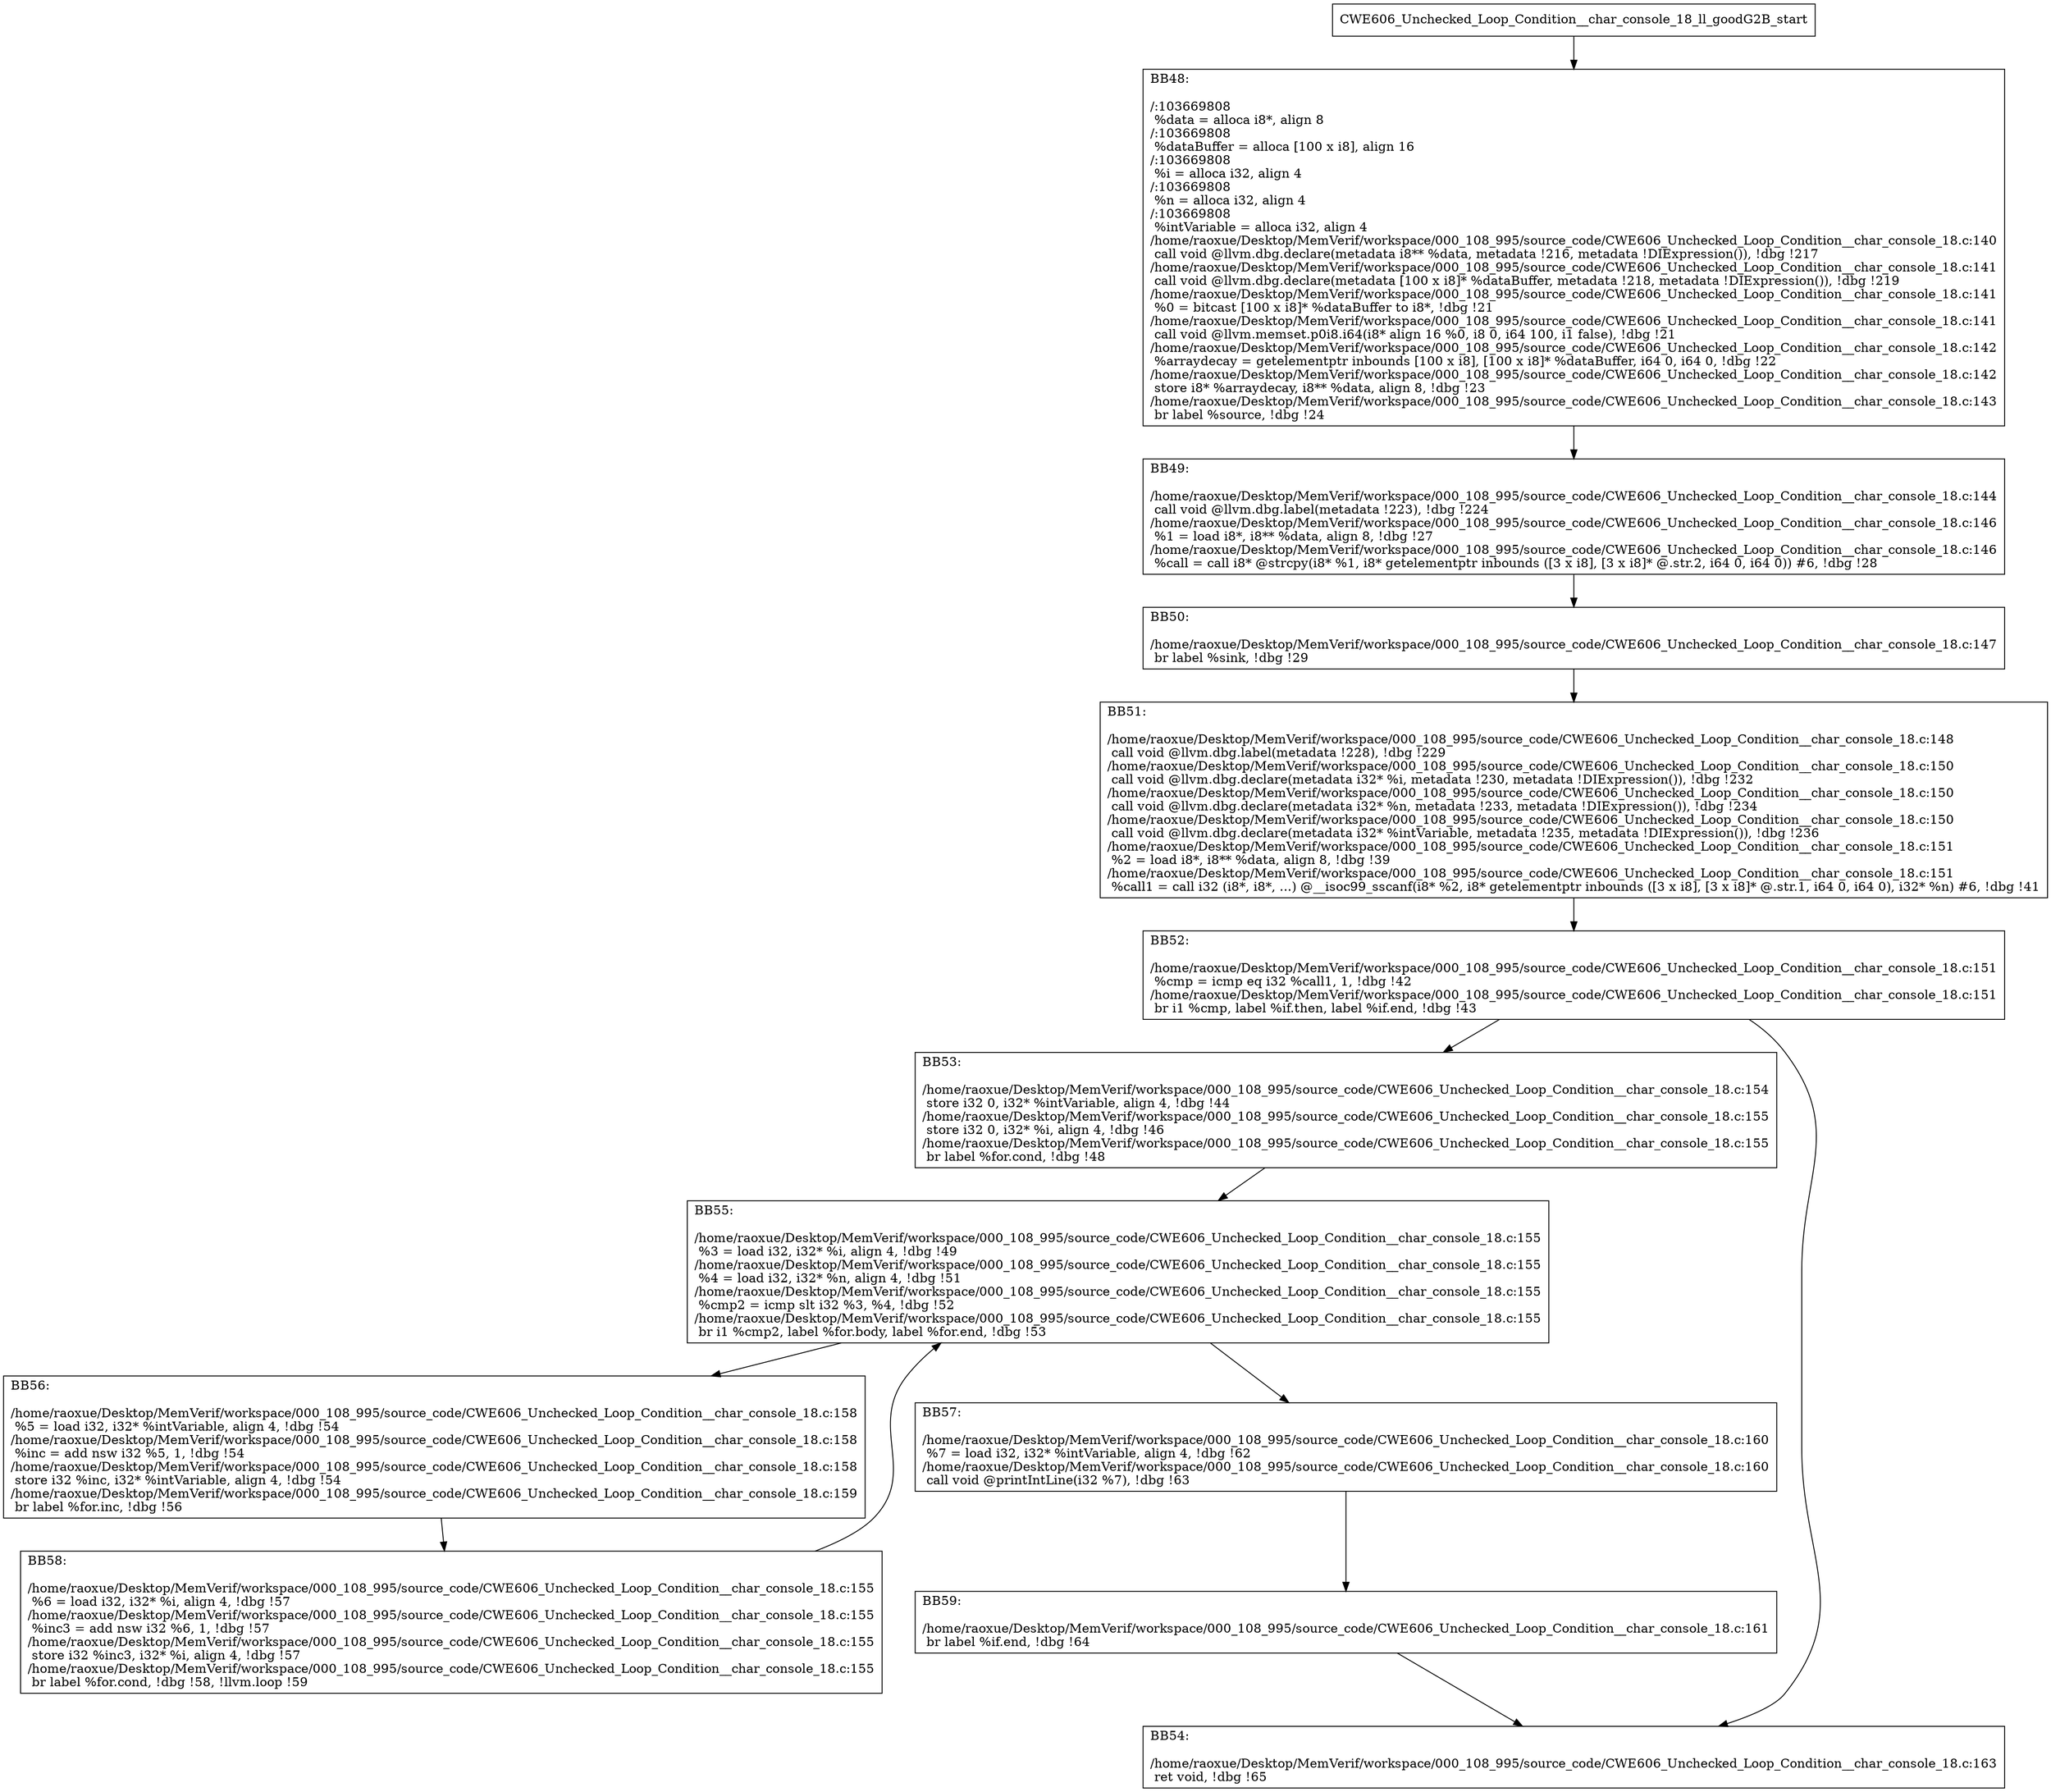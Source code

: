 digraph "CFG for'CWE606_Unchecked_Loop_Condition__char_console_18_ll_goodG2B' function" {
	BBCWE606_Unchecked_Loop_Condition__char_console_18_ll_goodG2B_start[shape=record,label="{CWE606_Unchecked_Loop_Condition__char_console_18_ll_goodG2B_start}"];
	BBCWE606_Unchecked_Loop_Condition__char_console_18_ll_goodG2B_start-> CWE606_Unchecked_Loop_Condition__char_console_18_ll_goodG2BBB48;
	CWE606_Unchecked_Loop_Condition__char_console_18_ll_goodG2BBB48 [shape=record, label="{BB48:\l\l/:103669808\l
  %data = alloca i8*, align 8\l
/:103669808\l
  %dataBuffer = alloca [100 x i8], align 16\l
/:103669808\l
  %i = alloca i32, align 4\l
/:103669808\l
  %n = alloca i32, align 4\l
/:103669808\l
  %intVariable = alloca i32, align 4\l
/home/raoxue/Desktop/MemVerif/workspace/000_108_995/source_code/CWE606_Unchecked_Loop_Condition__char_console_18.c:140\l
  call void @llvm.dbg.declare(metadata i8** %data, metadata !216, metadata !DIExpression()), !dbg !217\l
/home/raoxue/Desktop/MemVerif/workspace/000_108_995/source_code/CWE606_Unchecked_Loop_Condition__char_console_18.c:141\l
  call void @llvm.dbg.declare(metadata [100 x i8]* %dataBuffer, metadata !218, metadata !DIExpression()), !dbg !219\l
/home/raoxue/Desktop/MemVerif/workspace/000_108_995/source_code/CWE606_Unchecked_Loop_Condition__char_console_18.c:141\l
  %0 = bitcast [100 x i8]* %dataBuffer to i8*, !dbg !21\l
/home/raoxue/Desktop/MemVerif/workspace/000_108_995/source_code/CWE606_Unchecked_Loop_Condition__char_console_18.c:141\l
  call void @llvm.memset.p0i8.i64(i8* align 16 %0, i8 0, i64 100, i1 false), !dbg !21\l
/home/raoxue/Desktop/MemVerif/workspace/000_108_995/source_code/CWE606_Unchecked_Loop_Condition__char_console_18.c:142\l
  %arraydecay = getelementptr inbounds [100 x i8], [100 x i8]* %dataBuffer, i64 0, i64 0, !dbg !22\l
/home/raoxue/Desktop/MemVerif/workspace/000_108_995/source_code/CWE606_Unchecked_Loop_Condition__char_console_18.c:142\l
  store i8* %arraydecay, i8** %data, align 8, !dbg !23\l
/home/raoxue/Desktop/MemVerif/workspace/000_108_995/source_code/CWE606_Unchecked_Loop_Condition__char_console_18.c:143\l
  br label %source, !dbg !24\l
}"];
	CWE606_Unchecked_Loop_Condition__char_console_18_ll_goodG2BBB48-> CWE606_Unchecked_Loop_Condition__char_console_18_ll_goodG2BBB49;
	CWE606_Unchecked_Loop_Condition__char_console_18_ll_goodG2BBB49 [shape=record, label="{BB49:\l\l/home/raoxue/Desktop/MemVerif/workspace/000_108_995/source_code/CWE606_Unchecked_Loop_Condition__char_console_18.c:144\l
  call void @llvm.dbg.label(metadata !223), !dbg !224\l
/home/raoxue/Desktop/MemVerif/workspace/000_108_995/source_code/CWE606_Unchecked_Loop_Condition__char_console_18.c:146\l
  %1 = load i8*, i8** %data, align 8, !dbg !27\l
/home/raoxue/Desktop/MemVerif/workspace/000_108_995/source_code/CWE606_Unchecked_Loop_Condition__char_console_18.c:146\l
  %call = call i8* @strcpy(i8* %1, i8* getelementptr inbounds ([3 x i8], [3 x i8]* @.str.2, i64 0, i64 0)) #6, !dbg !28\l
}"];
	CWE606_Unchecked_Loop_Condition__char_console_18_ll_goodG2BBB49-> CWE606_Unchecked_Loop_Condition__char_console_18_ll_goodG2BBB50;
	CWE606_Unchecked_Loop_Condition__char_console_18_ll_goodG2BBB50 [shape=record, label="{BB50:\l\l/home/raoxue/Desktop/MemVerif/workspace/000_108_995/source_code/CWE606_Unchecked_Loop_Condition__char_console_18.c:147\l
  br label %sink, !dbg !29\l
}"];
	CWE606_Unchecked_Loop_Condition__char_console_18_ll_goodG2BBB50-> CWE606_Unchecked_Loop_Condition__char_console_18_ll_goodG2BBB51;
	CWE606_Unchecked_Loop_Condition__char_console_18_ll_goodG2BBB51 [shape=record, label="{BB51:\l\l/home/raoxue/Desktop/MemVerif/workspace/000_108_995/source_code/CWE606_Unchecked_Loop_Condition__char_console_18.c:148\l
  call void @llvm.dbg.label(metadata !228), !dbg !229\l
/home/raoxue/Desktop/MemVerif/workspace/000_108_995/source_code/CWE606_Unchecked_Loop_Condition__char_console_18.c:150\l
  call void @llvm.dbg.declare(metadata i32* %i, metadata !230, metadata !DIExpression()), !dbg !232\l
/home/raoxue/Desktop/MemVerif/workspace/000_108_995/source_code/CWE606_Unchecked_Loop_Condition__char_console_18.c:150\l
  call void @llvm.dbg.declare(metadata i32* %n, metadata !233, metadata !DIExpression()), !dbg !234\l
/home/raoxue/Desktop/MemVerif/workspace/000_108_995/source_code/CWE606_Unchecked_Loop_Condition__char_console_18.c:150\l
  call void @llvm.dbg.declare(metadata i32* %intVariable, metadata !235, metadata !DIExpression()), !dbg !236\l
/home/raoxue/Desktop/MemVerif/workspace/000_108_995/source_code/CWE606_Unchecked_Loop_Condition__char_console_18.c:151\l
  %2 = load i8*, i8** %data, align 8, !dbg !39\l
/home/raoxue/Desktop/MemVerif/workspace/000_108_995/source_code/CWE606_Unchecked_Loop_Condition__char_console_18.c:151\l
  %call1 = call i32 (i8*, i8*, ...) @__isoc99_sscanf(i8* %2, i8* getelementptr inbounds ([3 x i8], [3 x i8]* @.str.1, i64 0, i64 0), i32* %n) #6, !dbg !41\l
}"];
	CWE606_Unchecked_Loop_Condition__char_console_18_ll_goodG2BBB51-> CWE606_Unchecked_Loop_Condition__char_console_18_ll_goodG2BBB52;
	CWE606_Unchecked_Loop_Condition__char_console_18_ll_goodG2BBB52 [shape=record, label="{BB52:\l\l/home/raoxue/Desktop/MemVerif/workspace/000_108_995/source_code/CWE606_Unchecked_Loop_Condition__char_console_18.c:151\l
  %cmp = icmp eq i32 %call1, 1, !dbg !42\l
/home/raoxue/Desktop/MemVerif/workspace/000_108_995/source_code/CWE606_Unchecked_Loop_Condition__char_console_18.c:151\l
  br i1 %cmp, label %if.then, label %if.end, !dbg !43\l
}"];
	CWE606_Unchecked_Loop_Condition__char_console_18_ll_goodG2BBB52-> CWE606_Unchecked_Loop_Condition__char_console_18_ll_goodG2BBB53;
	CWE606_Unchecked_Loop_Condition__char_console_18_ll_goodG2BBB52-> CWE606_Unchecked_Loop_Condition__char_console_18_ll_goodG2BBB54;
	CWE606_Unchecked_Loop_Condition__char_console_18_ll_goodG2BBB53 [shape=record, label="{BB53:\l\l/home/raoxue/Desktop/MemVerif/workspace/000_108_995/source_code/CWE606_Unchecked_Loop_Condition__char_console_18.c:154\l
  store i32 0, i32* %intVariable, align 4, !dbg !44\l
/home/raoxue/Desktop/MemVerif/workspace/000_108_995/source_code/CWE606_Unchecked_Loop_Condition__char_console_18.c:155\l
  store i32 0, i32* %i, align 4, !dbg !46\l
/home/raoxue/Desktop/MemVerif/workspace/000_108_995/source_code/CWE606_Unchecked_Loop_Condition__char_console_18.c:155\l
  br label %for.cond, !dbg !48\l
}"];
	CWE606_Unchecked_Loop_Condition__char_console_18_ll_goodG2BBB53-> CWE606_Unchecked_Loop_Condition__char_console_18_ll_goodG2BBB55;
	CWE606_Unchecked_Loop_Condition__char_console_18_ll_goodG2BBB55 [shape=record, label="{BB55:\l\l/home/raoxue/Desktop/MemVerif/workspace/000_108_995/source_code/CWE606_Unchecked_Loop_Condition__char_console_18.c:155\l
  %3 = load i32, i32* %i, align 4, !dbg !49\l
/home/raoxue/Desktop/MemVerif/workspace/000_108_995/source_code/CWE606_Unchecked_Loop_Condition__char_console_18.c:155\l
  %4 = load i32, i32* %n, align 4, !dbg !51\l
/home/raoxue/Desktop/MemVerif/workspace/000_108_995/source_code/CWE606_Unchecked_Loop_Condition__char_console_18.c:155\l
  %cmp2 = icmp slt i32 %3, %4, !dbg !52\l
/home/raoxue/Desktop/MemVerif/workspace/000_108_995/source_code/CWE606_Unchecked_Loop_Condition__char_console_18.c:155\l
  br i1 %cmp2, label %for.body, label %for.end, !dbg !53\l
}"];
	CWE606_Unchecked_Loop_Condition__char_console_18_ll_goodG2BBB55-> CWE606_Unchecked_Loop_Condition__char_console_18_ll_goodG2BBB56;
	CWE606_Unchecked_Loop_Condition__char_console_18_ll_goodG2BBB55-> CWE606_Unchecked_Loop_Condition__char_console_18_ll_goodG2BBB57;
	CWE606_Unchecked_Loop_Condition__char_console_18_ll_goodG2BBB56 [shape=record, label="{BB56:\l\l/home/raoxue/Desktop/MemVerif/workspace/000_108_995/source_code/CWE606_Unchecked_Loop_Condition__char_console_18.c:158\l
  %5 = load i32, i32* %intVariable, align 4, !dbg !54\l
/home/raoxue/Desktop/MemVerif/workspace/000_108_995/source_code/CWE606_Unchecked_Loop_Condition__char_console_18.c:158\l
  %inc = add nsw i32 %5, 1, !dbg !54\l
/home/raoxue/Desktop/MemVerif/workspace/000_108_995/source_code/CWE606_Unchecked_Loop_Condition__char_console_18.c:158\l
  store i32 %inc, i32* %intVariable, align 4, !dbg !54\l
/home/raoxue/Desktop/MemVerif/workspace/000_108_995/source_code/CWE606_Unchecked_Loop_Condition__char_console_18.c:159\l
  br label %for.inc, !dbg !56\l
}"];
	CWE606_Unchecked_Loop_Condition__char_console_18_ll_goodG2BBB56-> CWE606_Unchecked_Loop_Condition__char_console_18_ll_goodG2BBB58;
	CWE606_Unchecked_Loop_Condition__char_console_18_ll_goodG2BBB58 [shape=record, label="{BB58:\l\l/home/raoxue/Desktop/MemVerif/workspace/000_108_995/source_code/CWE606_Unchecked_Loop_Condition__char_console_18.c:155\l
  %6 = load i32, i32* %i, align 4, !dbg !57\l
/home/raoxue/Desktop/MemVerif/workspace/000_108_995/source_code/CWE606_Unchecked_Loop_Condition__char_console_18.c:155\l
  %inc3 = add nsw i32 %6, 1, !dbg !57\l
/home/raoxue/Desktop/MemVerif/workspace/000_108_995/source_code/CWE606_Unchecked_Loop_Condition__char_console_18.c:155\l
  store i32 %inc3, i32* %i, align 4, !dbg !57\l
/home/raoxue/Desktop/MemVerif/workspace/000_108_995/source_code/CWE606_Unchecked_Loop_Condition__char_console_18.c:155\l
  br label %for.cond, !dbg !58, !llvm.loop !59\l
}"];
	CWE606_Unchecked_Loop_Condition__char_console_18_ll_goodG2BBB58-> CWE606_Unchecked_Loop_Condition__char_console_18_ll_goodG2BBB55;
	CWE606_Unchecked_Loop_Condition__char_console_18_ll_goodG2BBB57 [shape=record, label="{BB57:\l\l/home/raoxue/Desktop/MemVerif/workspace/000_108_995/source_code/CWE606_Unchecked_Loop_Condition__char_console_18.c:160\l
  %7 = load i32, i32* %intVariable, align 4, !dbg !62\l
/home/raoxue/Desktop/MemVerif/workspace/000_108_995/source_code/CWE606_Unchecked_Loop_Condition__char_console_18.c:160\l
  call void @printIntLine(i32 %7), !dbg !63\l
}"];
	CWE606_Unchecked_Loop_Condition__char_console_18_ll_goodG2BBB57-> CWE606_Unchecked_Loop_Condition__char_console_18_ll_goodG2BBB59;
	CWE606_Unchecked_Loop_Condition__char_console_18_ll_goodG2BBB59 [shape=record, label="{BB59:\l\l/home/raoxue/Desktop/MemVerif/workspace/000_108_995/source_code/CWE606_Unchecked_Loop_Condition__char_console_18.c:161\l
  br label %if.end, !dbg !64\l
}"];
	CWE606_Unchecked_Loop_Condition__char_console_18_ll_goodG2BBB59-> CWE606_Unchecked_Loop_Condition__char_console_18_ll_goodG2BBB54;
	CWE606_Unchecked_Loop_Condition__char_console_18_ll_goodG2BBB54 [shape=record, label="{BB54:\l\l/home/raoxue/Desktop/MemVerif/workspace/000_108_995/source_code/CWE606_Unchecked_Loop_Condition__char_console_18.c:163\l
  ret void, !dbg !65\l
}"];
}

